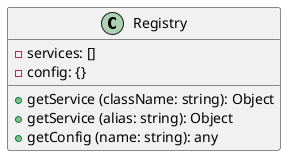 @startuml

class Registry {
    - services: []
    - config: {}
    + getService (className: string): Object
    + getService (alias: string): Object
    + getConfig (name: string): any
}

@enduml
